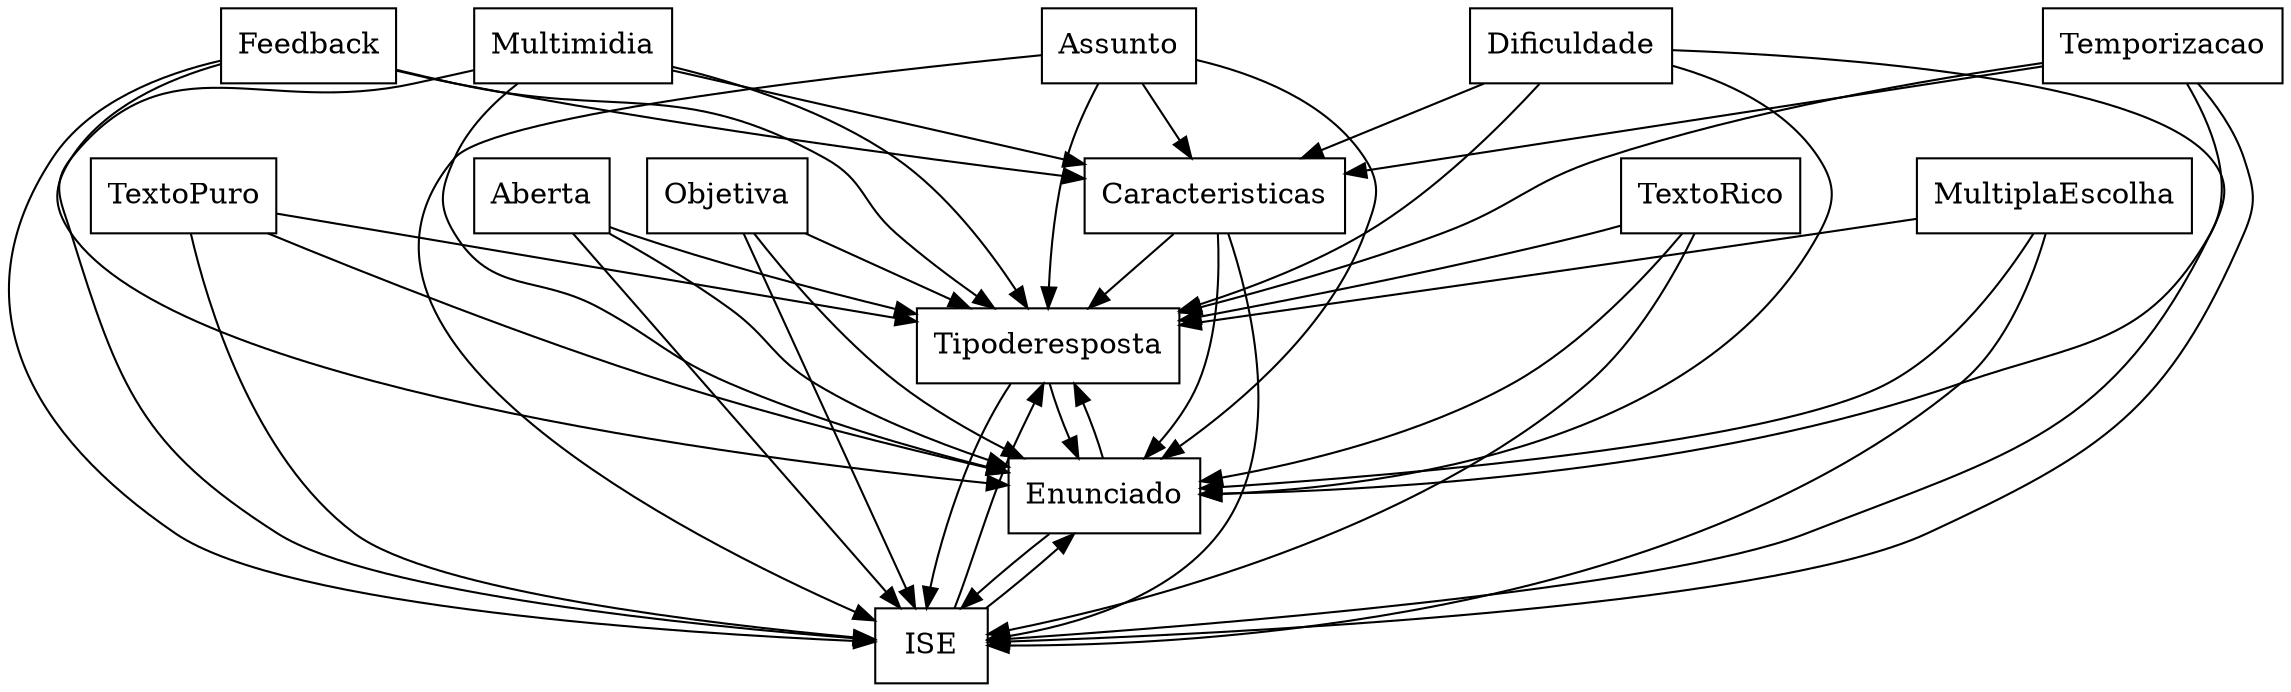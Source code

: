 digraph{
graph [rankdir=TB];
node [shape=box];
edge [arrowhead=normal];
0[label="Objetiva",]
1[label="TextoPuro",]
2[label="Caracteristicas",]
3[label="TextoRico",]
4[label="Tipoderesposta",]
5[label="Enunciado",]
6[label="Multimidia",]
7[label="Aberta",]
8[label="MultiplaEscolha",]
9[label="ISE",]
10[label="Dificuldade",]
11[label="Feedback",]
12[label="Temporizacao",]
13[label="Assunto",]
0->4[label="",]
0->5[label="",]
0->9[label="",]
1->4[label="",]
1->5[label="",]
1->9[label="",]
2->4[label="",]
2->5[label="",]
2->9[label="",]
3->4[label="",]
3->5[label="",]
3->9[label="",]
4->5[label="",]
4->9[label="",]
5->4[label="",]
5->9[label="",]
6->2[label="",]
6->4[label="",]
6->5[label="",]
6->9[label="",]
7->4[label="",]
7->5[label="",]
7->9[label="",]
8->4[label="",]
8->5[label="",]
8->9[label="",]
9->4[label="",]
9->5[label="",]
10->2[label="",]
10->4[label="",]
10->5[label="",]
10->9[label="",]
11->2[label="",]
11->4[label="",]
11->5[label="",]
11->9[label="",]
12->2[label="",]
12->4[label="",]
12->5[label="",]
12->9[label="",]
13->2[label="",]
13->4[label="",]
13->5[label="",]
13->9[label="",]
}
